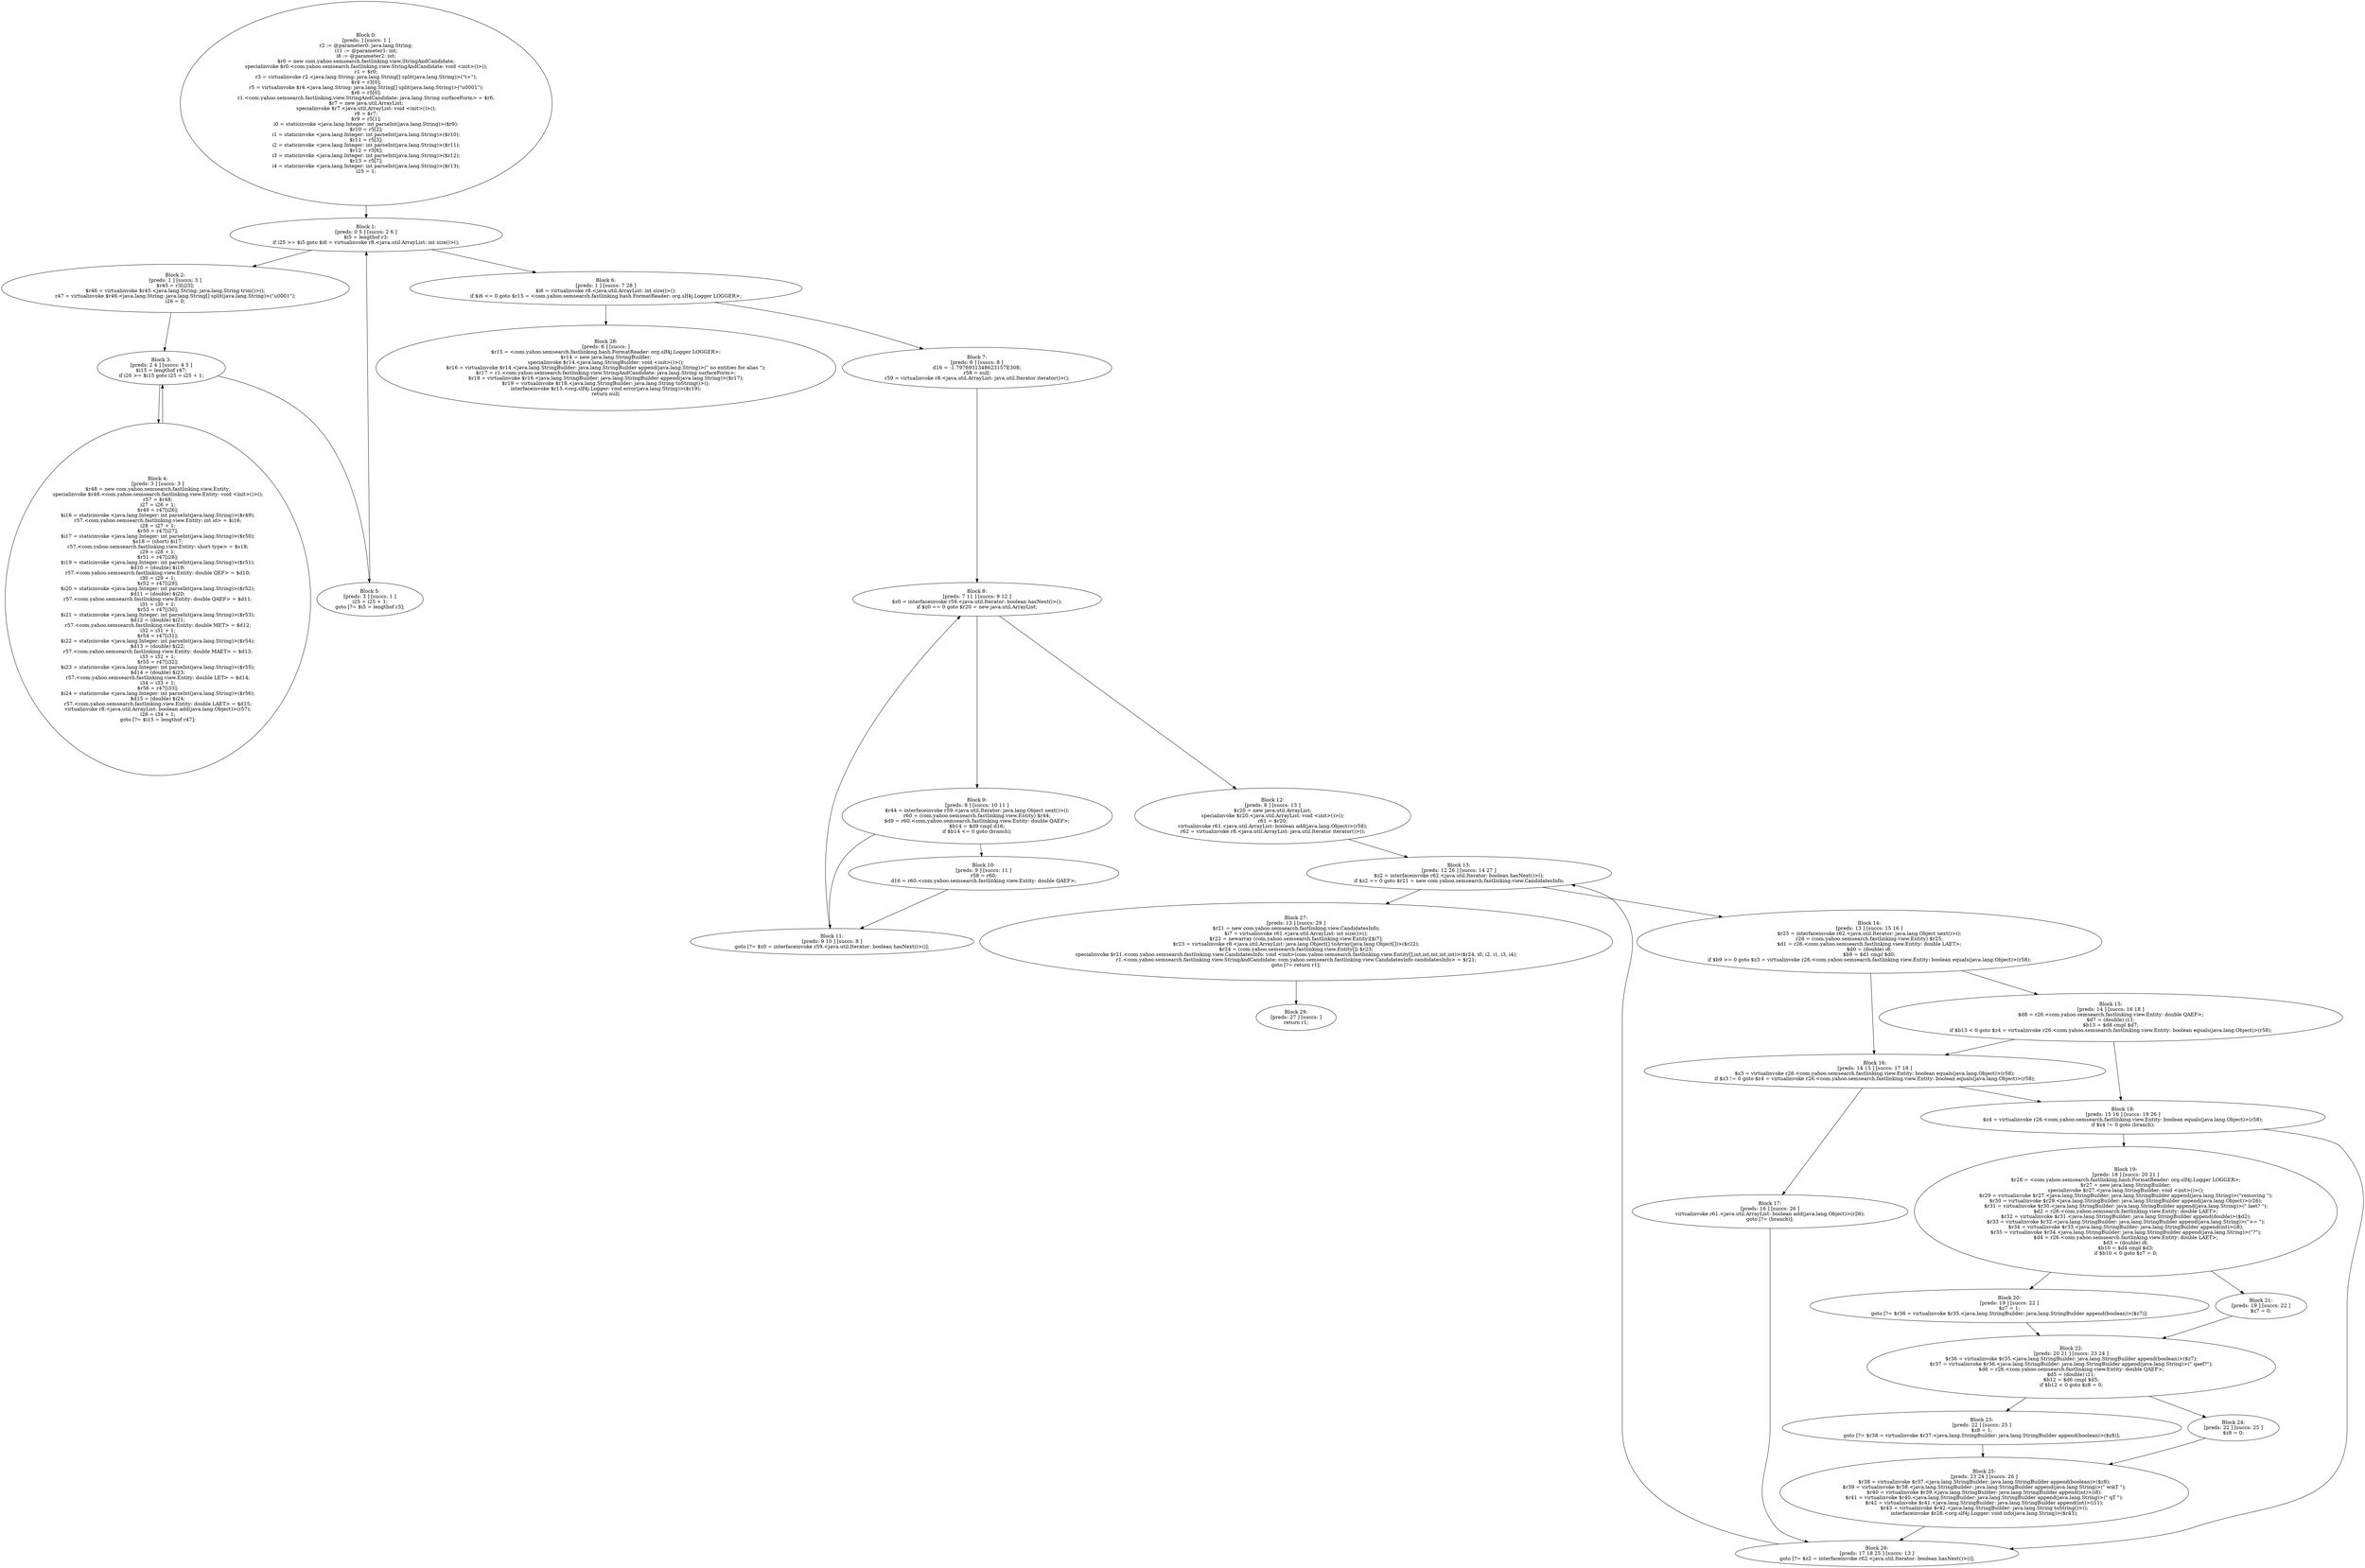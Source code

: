 digraph "unitGraph" {
    "Block 0:
[preds: ] [succs: 1 ]
r2 := @parameter0: java.lang.String;
i11 := @parameter1: int;
i8 := @parameter2: int;
$r0 = new com.yahoo.semsearch.fastlinking.view.StringAndCandidate;
specialinvoke $r0.<com.yahoo.semsearch.fastlinking.view.StringAndCandidate: void <init>()>();
r1 = $r0;
r3 = virtualinvoke r2.<java.lang.String: java.lang.String[] split(java.lang.String)>(\"\t+\");
$r4 = r3[0];
r5 = virtualinvoke $r4.<java.lang.String: java.lang.String[] split(java.lang.String)>(\"\u0001\");
$r6 = r5[0];
r1.<com.yahoo.semsearch.fastlinking.view.StringAndCandidate: java.lang.String surfaceForm> = $r6;
$r7 = new java.util.ArrayList;
specialinvoke $r7.<java.util.ArrayList: void <init>()>();
r8 = $r7;
$r9 = r5[1];
i0 = staticinvoke <java.lang.Integer: int parseInt(java.lang.String)>($r9);
$r10 = r5[2];
i1 = staticinvoke <java.lang.Integer: int parseInt(java.lang.String)>($r10);
$r11 = r5[3];
i2 = staticinvoke <java.lang.Integer: int parseInt(java.lang.String)>($r11);
$r12 = r5[6];
i3 = staticinvoke <java.lang.Integer: int parseInt(java.lang.String)>($r12);
$r13 = r5[7];
i4 = staticinvoke <java.lang.Integer: int parseInt(java.lang.String)>($r13);
i25 = 1;
"
    "Block 1:
[preds: 0 5 ] [succs: 2 6 ]
$i5 = lengthof r3;
if i25 >= $i5 goto $i6 = virtualinvoke r8.<java.util.ArrayList: int size()>();
"
    "Block 2:
[preds: 1 ] [succs: 3 ]
$r45 = r3[i25];
$r46 = virtualinvoke $r45.<java.lang.String: java.lang.String trim()>();
r47 = virtualinvoke $r46.<java.lang.String: java.lang.String[] split(java.lang.String)>(\"\u0001\");
i26 = 0;
"
    "Block 3:
[preds: 2 4 ] [succs: 4 5 ]
$i15 = lengthof r47;
if i26 >= $i15 goto i25 = i25 + 1;
"
    "Block 4:
[preds: 3 ] [succs: 3 ]
$r48 = new com.yahoo.semsearch.fastlinking.view.Entity;
specialinvoke $r48.<com.yahoo.semsearch.fastlinking.view.Entity: void <init>()>();
r57 = $r48;
i27 = i26 + 1;
$r49 = r47[i26];
$i16 = staticinvoke <java.lang.Integer: int parseInt(java.lang.String)>($r49);
r57.<com.yahoo.semsearch.fastlinking.view.Entity: int id> = $i16;
i28 = i27 + 1;
$r50 = r47[i27];
$i17 = staticinvoke <java.lang.Integer: int parseInt(java.lang.String)>($r50);
$s18 = (short) $i17;
r57.<com.yahoo.semsearch.fastlinking.view.Entity: short type> = $s18;
i29 = i28 + 1;
$r51 = r47[i28];
$i19 = staticinvoke <java.lang.Integer: int parseInt(java.lang.String)>($r51);
$d10 = (double) $i19;
r57.<com.yahoo.semsearch.fastlinking.view.Entity: double QEF> = $d10;
i30 = i29 + 1;
$r52 = r47[i29];
$i20 = staticinvoke <java.lang.Integer: int parseInt(java.lang.String)>($r52);
$d11 = (double) $i20;
r57.<com.yahoo.semsearch.fastlinking.view.Entity: double QAEF> = $d11;
i31 = i30 + 1;
$r53 = r47[i30];
$i21 = staticinvoke <java.lang.Integer: int parseInt(java.lang.String)>($r53);
$d12 = (double) $i21;
r57.<com.yahoo.semsearch.fastlinking.view.Entity: double MET> = $d12;
i32 = i31 + 1;
$r54 = r47[i31];
$i22 = staticinvoke <java.lang.Integer: int parseInt(java.lang.String)>($r54);
$d13 = (double) $i22;
r57.<com.yahoo.semsearch.fastlinking.view.Entity: double MAET> = $d13;
i33 = i32 + 1;
$r55 = r47[i32];
$i23 = staticinvoke <java.lang.Integer: int parseInt(java.lang.String)>($r55);
$d14 = (double) $i23;
r57.<com.yahoo.semsearch.fastlinking.view.Entity: double LET> = $d14;
i34 = i33 + 1;
$r56 = r47[i33];
$i24 = staticinvoke <java.lang.Integer: int parseInt(java.lang.String)>($r56);
$d15 = (double) $i24;
r57.<com.yahoo.semsearch.fastlinking.view.Entity: double LAET> = $d15;
virtualinvoke r8.<java.util.ArrayList: boolean add(java.lang.Object)>(r57);
i26 = i34 + 1;
goto [?= $i15 = lengthof r47];
"
    "Block 5:
[preds: 3 ] [succs: 1 ]
i25 = i25 + 1;
goto [?= $i5 = lengthof r3];
"
    "Block 6:
[preds: 1 ] [succs: 7 28 ]
$i6 = virtualinvoke r8.<java.util.ArrayList: int size()>();
if $i6 <= 0 goto $r15 = <com.yahoo.semsearch.fastlinking.hash.FormatReader: org.slf4j.Logger LOGGER>;
"
    "Block 7:
[preds: 6 ] [succs: 8 ]
d16 = -1.7976931348623157E308;
r58 = null;
r59 = virtualinvoke r8.<java.util.ArrayList: java.util.Iterator iterator()>();
"
    "Block 8:
[preds: 7 11 ] [succs: 9 12 ]
$z0 = interfaceinvoke r59.<java.util.Iterator: boolean hasNext()>();
if $z0 == 0 goto $r20 = new java.util.ArrayList;
"
    "Block 9:
[preds: 8 ] [succs: 10 11 ]
$r44 = interfaceinvoke r59.<java.util.Iterator: java.lang.Object next()>();
r60 = (com.yahoo.semsearch.fastlinking.view.Entity) $r44;
$d9 = r60.<com.yahoo.semsearch.fastlinking.view.Entity: double QAEF>;
$b14 = $d9 cmpl d16;
if $b14 <= 0 goto (branch);
"
    "Block 10:
[preds: 9 ] [succs: 11 ]
r58 = r60;
d16 = r60.<com.yahoo.semsearch.fastlinking.view.Entity: double QAEF>;
"
    "Block 11:
[preds: 9 10 ] [succs: 8 ]
goto [?= $z0 = interfaceinvoke r59.<java.util.Iterator: boolean hasNext()>()];
"
    "Block 12:
[preds: 8 ] [succs: 13 ]
$r20 = new java.util.ArrayList;
specialinvoke $r20.<java.util.ArrayList: void <init>()>();
r61 = $r20;
virtualinvoke r61.<java.util.ArrayList: boolean add(java.lang.Object)>(r58);
r62 = virtualinvoke r8.<java.util.ArrayList: java.util.Iterator iterator()>();
"
    "Block 13:
[preds: 12 26 ] [succs: 14 27 ]
$z2 = interfaceinvoke r62.<java.util.Iterator: boolean hasNext()>();
if $z2 == 0 goto $r21 = new com.yahoo.semsearch.fastlinking.view.CandidatesInfo;
"
    "Block 14:
[preds: 13 ] [succs: 15 16 ]
$r25 = interfaceinvoke r62.<java.util.Iterator: java.lang.Object next()>();
r26 = (com.yahoo.semsearch.fastlinking.view.Entity) $r25;
$d1 = r26.<com.yahoo.semsearch.fastlinking.view.Entity: double LAET>;
$d0 = (double) i8;
$b9 = $d1 cmpl $d0;
if $b9 >= 0 goto $z3 = virtualinvoke r26.<com.yahoo.semsearch.fastlinking.view.Entity: boolean equals(java.lang.Object)>(r58);
"
    "Block 15:
[preds: 14 ] [succs: 16 18 ]
$d8 = r26.<com.yahoo.semsearch.fastlinking.view.Entity: double QAEF>;
$d7 = (double) i11;
$b13 = $d8 cmpl $d7;
if $b13 < 0 goto $z4 = virtualinvoke r26.<com.yahoo.semsearch.fastlinking.view.Entity: boolean equals(java.lang.Object)>(r58);
"
    "Block 16:
[preds: 14 15 ] [succs: 17 18 ]
$z3 = virtualinvoke r26.<com.yahoo.semsearch.fastlinking.view.Entity: boolean equals(java.lang.Object)>(r58);
if $z3 != 0 goto $z4 = virtualinvoke r26.<com.yahoo.semsearch.fastlinking.view.Entity: boolean equals(java.lang.Object)>(r58);
"
    "Block 17:
[preds: 16 ] [succs: 26 ]
virtualinvoke r61.<java.util.ArrayList: boolean add(java.lang.Object)>(r26);
goto [?= (branch)];
"
    "Block 18:
[preds: 15 16 ] [succs: 19 26 ]
$z4 = virtualinvoke r26.<com.yahoo.semsearch.fastlinking.view.Entity: boolean equals(java.lang.Object)>(r58);
if $z4 != 0 goto (branch);
"
    "Block 19:
[preds: 18 ] [succs: 20 21 ]
$r28 = <com.yahoo.semsearch.fastlinking.hash.FormatReader: org.slf4j.Logger LOGGER>;
$r27 = new java.lang.StringBuilder;
specialinvoke $r27.<java.lang.StringBuilder: void <init>()>();
$r29 = virtualinvoke $r27.<java.lang.StringBuilder: java.lang.StringBuilder append(java.lang.String)>(\"removing \");
$r30 = virtualinvoke $r29.<java.lang.StringBuilder: java.lang.StringBuilder append(java.lang.Object)>(r26);
$r31 = virtualinvoke $r30.<java.lang.StringBuilder: java.lang.StringBuilder append(java.lang.String)>(\" laet? \");
$d2 = r26.<com.yahoo.semsearch.fastlinking.view.Entity: double LAET>;
$r32 = virtualinvoke $r31.<java.lang.StringBuilder: java.lang.StringBuilder append(double)>($d2);
$r33 = virtualinvoke $r32.<java.lang.StringBuilder: java.lang.StringBuilder append(java.lang.String)>(\">= \");
$r34 = virtualinvoke $r33.<java.lang.StringBuilder: java.lang.StringBuilder append(int)>(i8);
$r35 = virtualinvoke $r34.<java.lang.StringBuilder: java.lang.StringBuilder append(java.lang.String)>(\"?\");
$d4 = r26.<com.yahoo.semsearch.fastlinking.view.Entity: double LAET>;
$d3 = (double) i8;
$b10 = $d4 cmpl $d3;
if $b10 < 0 goto $z7 = 0;
"
    "Block 20:
[preds: 19 ] [succs: 22 ]
$z7 = 1;
goto [?= $r36 = virtualinvoke $r35.<java.lang.StringBuilder: java.lang.StringBuilder append(boolean)>($z7)];
"
    "Block 21:
[preds: 19 ] [succs: 22 ]
$z7 = 0;
"
    "Block 22:
[preds: 20 21 ] [succs: 23 24 ]
$r36 = virtualinvoke $r35.<java.lang.StringBuilder: java.lang.StringBuilder append(boolean)>($z7);
$r37 = virtualinvoke $r36.<java.lang.StringBuilder: java.lang.StringBuilder append(java.lang.String)>(\" qaef?\");
$d6 = r26.<com.yahoo.semsearch.fastlinking.view.Entity: double QAEF>;
$d5 = (double) i11;
$b12 = $d6 cmpl $d5;
if $b12 < 0 goto $z8 = 0;
"
    "Block 23:
[preds: 22 ] [succs: 25 ]
$z8 = 1;
goto [?= $r38 = virtualinvoke $r37.<java.lang.StringBuilder: java.lang.StringBuilder append(boolean)>($z8)];
"
    "Block 24:
[preds: 22 ] [succs: 25 ]
$z8 = 0;
"
    "Block 25:
[preds: 23 24 ] [succs: 26 ]
$r38 = virtualinvoke $r37.<java.lang.StringBuilder: java.lang.StringBuilder append(boolean)>($z8);
$r39 = virtualinvoke $r38.<java.lang.StringBuilder: java.lang.StringBuilder append(java.lang.String)>(\" wikT \");
$r40 = virtualinvoke $r39.<java.lang.StringBuilder: java.lang.StringBuilder append(int)>(i8);
$r41 = virtualinvoke $r40.<java.lang.StringBuilder: java.lang.StringBuilder append(java.lang.String)>(\" qT \");
$r42 = virtualinvoke $r41.<java.lang.StringBuilder: java.lang.StringBuilder append(int)>(i11);
$r43 = virtualinvoke $r42.<java.lang.StringBuilder: java.lang.String toString()>();
interfaceinvoke $r28.<org.slf4j.Logger: void info(java.lang.String)>($r43);
"
    "Block 26:
[preds: 17 18 25 ] [succs: 13 ]
goto [?= $z2 = interfaceinvoke r62.<java.util.Iterator: boolean hasNext()>()];
"
    "Block 27:
[preds: 13 ] [succs: 29 ]
$r21 = new com.yahoo.semsearch.fastlinking.view.CandidatesInfo;
$i7 = virtualinvoke r61.<java.util.ArrayList: int size()>();
$r22 = newarray (com.yahoo.semsearch.fastlinking.view.Entity)[$i7];
$r23 = virtualinvoke r8.<java.util.ArrayList: java.lang.Object[] toArray(java.lang.Object[])>($r22);
$r24 = (com.yahoo.semsearch.fastlinking.view.Entity[]) $r23;
specialinvoke $r21.<com.yahoo.semsearch.fastlinking.view.CandidatesInfo: void <init>(com.yahoo.semsearch.fastlinking.view.Entity[],int,int,int,int,int)>($r24, i0, i2, i1, i3, i4);
r1.<com.yahoo.semsearch.fastlinking.view.StringAndCandidate: com.yahoo.semsearch.fastlinking.view.CandidatesInfo candidatesInfo> = $r21;
goto [?= return r1];
"
    "Block 28:
[preds: 6 ] [succs: ]
$r15 = <com.yahoo.semsearch.fastlinking.hash.FormatReader: org.slf4j.Logger LOGGER>;
$r14 = new java.lang.StringBuilder;
specialinvoke $r14.<java.lang.StringBuilder: void <init>()>();
$r16 = virtualinvoke $r14.<java.lang.StringBuilder: java.lang.StringBuilder append(java.lang.String)>(\" no entities for alias \");
$r17 = r1.<com.yahoo.semsearch.fastlinking.view.StringAndCandidate: java.lang.String surfaceForm>;
$r18 = virtualinvoke $r16.<java.lang.StringBuilder: java.lang.StringBuilder append(java.lang.String)>($r17);
$r19 = virtualinvoke $r18.<java.lang.StringBuilder: java.lang.String toString()>();
interfaceinvoke $r15.<org.slf4j.Logger: void error(java.lang.String)>($r19);
return null;
"
    "Block 29:
[preds: 27 ] [succs: ]
return r1;
"
    "Block 0:
[preds: ] [succs: 1 ]
r2 := @parameter0: java.lang.String;
i11 := @parameter1: int;
i8 := @parameter2: int;
$r0 = new com.yahoo.semsearch.fastlinking.view.StringAndCandidate;
specialinvoke $r0.<com.yahoo.semsearch.fastlinking.view.StringAndCandidate: void <init>()>();
r1 = $r0;
r3 = virtualinvoke r2.<java.lang.String: java.lang.String[] split(java.lang.String)>(\"\t+\");
$r4 = r3[0];
r5 = virtualinvoke $r4.<java.lang.String: java.lang.String[] split(java.lang.String)>(\"\u0001\");
$r6 = r5[0];
r1.<com.yahoo.semsearch.fastlinking.view.StringAndCandidate: java.lang.String surfaceForm> = $r6;
$r7 = new java.util.ArrayList;
specialinvoke $r7.<java.util.ArrayList: void <init>()>();
r8 = $r7;
$r9 = r5[1];
i0 = staticinvoke <java.lang.Integer: int parseInt(java.lang.String)>($r9);
$r10 = r5[2];
i1 = staticinvoke <java.lang.Integer: int parseInt(java.lang.String)>($r10);
$r11 = r5[3];
i2 = staticinvoke <java.lang.Integer: int parseInt(java.lang.String)>($r11);
$r12 = r5[6];
i3 = staticinvoke <java.lang.Integer: int parseInt(java.lang.String)>($r12);
$r13 = r5[7];
i4 = staticinvoke <java.lang.Integer: int parseInt(java.lang.String)>($r13);
i25 = 1;
"->"Block 1:
[preds: 0 5 ] [succs: 2 6 ]
$i5 = lengthof r3;
if i25 >= $i5 goto $i6 = virtualinvoke r8.<java.util.ArrayList: int size()>();
";
    "Block 1:
[preds: 0 5 ] [succs: 2 6 ]
$i5 = lengthof r3;
if i25 >= $i5 goto $i6 = virtualinvoke r8.<java.util.ArrayList: int size()>();
"->"Block 2:
[preds: 1 ] [succs: 3 ]
$r45 = r3[i25];
$r46 = virtualinvoke $r45.<java.lang.String: java.lang.String trim()>();
r47 = virtualinvoke $r46.<java.lang.String: java.lang.String[] split(java.lang.String)>(\"\u0001\");
i26 = 0;
";
    "Block 1:
[preds: 0 5 ] [succs: 2 6 ]
$i5 = lengthof r3;
if i25 >= $i5 goto $i6 = virtualinvoke r8.<java.util.ArrayList: int size()>();
"->"Block 6:
[preds: 1 ] [succs: 7 28 ]
$i6 = virtualinvoke r8.<java.util.ArrayList: int size()>();
if $i6 <= 0 goto $r15 = <com.yahoo.semsearch.fastlinking.hash.FormatReader: org.slf4j.Logger LOGGER>;
";
    "Block 2:
[preds: 1 ] [succs: 3 ]
$r45 = r3[i25];
$r46 = virtualinvoke $r45.<java.lang.String: java.lang.String trim()>();
r47 = virtualinvoke $r46.<java.lang.String: java.lang.String[] split(java.lang.String)>(\"\u0001\");
i26 = 0;
"->"Block 3:
[preds: 2 4 ] [succs: 4 5 ]
$i15 = lengthof r47;
if i26 >= $i15 goto i25 = i25 + 1;
";
    "Block 3:
[preds: 2 4 ] [succs: 4 5 ]
$i15 = lengthof r47;
if i26 >= $i15 goto i25 = i25 + 1;
"->"Block 4:
[preds: 3 ] [succs: 3 ]
$r48 = new com.yahoo.semsearch.fastlinking.view.Entity;
specialinvoke $r48.<com.yahoo.semsearch.fastlinking.view.Entity: void <init>()>();
r57 = $r48;
i27 = i26 + 1;
$r49 = r47[i26];
$i16 = staticinvoke <java.lang.Integer: int parseInt(java.lang.String)>($r49);
r57.<com.yahoo.semsearch.fastlinking.view.Entity: int id> = $i16;
i28 = i27 + 1;
$r50 = r47[i27];
$i17 = staticinvoke <java.lang.Integer: int parseInt(java.lang.String)>($r50);
$s18 = (short) $i17;
r57.<com.yahoo.semsearch.fastlinking.view.Entity: short type> = $s18;
i29 = i28 + 1;
$r51 = r47[i28];
$i19 = staticinvoke <java.lang.Integer: int parseInt(java.lang.String)>($r51);
$d10 = (double) $i19;
r57.<com.yahoo.semsearch.fastlinking.view.Entity: double QEF> = $d10;
i30 = i29 + 1;
$r52 = r47[i29];
$i20 = staticinvoke <java.lang.Integer: int parseInt(java.lang.String)>($r52);
$d11 = (double) $i20;
r57.<com.yahoo.semsearch.fastlinking.view.Entity: double QAEF> = $d11;
i31 = i30 + 1;
$r53 = r47[i30];
$i21 = staticinvoke <java.lang.Integer: int parseInt(java.lang.String)>($r53);
$d12 = (double) $i21;
r57.<com.yahoo.semsearch.fastlinking.view.Entity: double MET> = $d12;
i32 = i31 + 1;
$r54 = r47[i31];
$i22 = staticinvoke <java.lang.Integer: int parseInt(java.lang.String)>($r54);
$d13 = (double) $i22;
r57.<com.yahoo.semsearch.fastlinking.view.Entity: double MAET> = $d13;
i33 = i32 + 1;
$r55 = r47[i32];
$i23 = staticinvoke <java.lang.Integer: int parseInt(java.lang.String)>($r55);
$d14 = (double) $i23;
r57.<com.yahoo.semsearch.fastlinking.view.Entity: double LET> = $d14;
i34 = i33 + 1;
$r56 = r47[i33];
$i24 = staticinvoke <java.lang.Integer: int parseInt(java.lang.String)>($r56);
$d15 = (double) $i24;
r57.<com.yahoo.semsearch.fastlinking.view.Entity: double LAET> = $d15;
virtualinvoke r8.<java.util.ArrayList: boolean add(java.lang.Object)>(r57);
i26 = i34 + 1;
goto [?= $i15 = lengthof r47];
";
    "Block 3:
[preds: 2 4 ] [succs: 4 5 ]
$i15 = lengthof r47;
if i26 >= $i15 goto i25 = i25 + 1;
"->"Block 5:
[preds: 3 ] [succs: 1 ]
i25 = i25 + 1;
goto [?= $i5 = lengthof r3];
";
    "Block 4:
[preds: 3 ] [succs: 3 ]
$r48 = new com.yahoo.semsearch.fastlinking.view.Entity;
specialinvoke $r48.<com.yahoo.semsearch.fastlinking.view.Entity: void <init>()>();
r57 = $r48;
i27 = i26 + 1;
$r49 = r47[i26];
$i16 = staticinvoke <java.lang.Integer: int parseInt(java.lang.String)>($r49);
r57.<com.yahoo.semsearch.fastlinking.view.Entity: int id> = $i16;
i28 = i27 + 1;
$r50 = r47[i27];
$i17 = staticinvoke <java.lang.Integer: int parseInt(java.lang.String)>($r50);
$s18 = (short) $i17;
r57.<com.yahoo.semsearch.fastlinking.view.Entity: short type> = $s18;
i29 = i28 + 1;
$r51 = r47[i28];
$i19 = staticinvoke <java.lang.Integer: int parseInt(java.lang.String)>($r51);
$d10 = (double) $i19;
r57.<com.yahoo.semsearch.fastlinking.view.Entity: double QEF> = $d10;
i30 = i29 + 1;
$r52 = r47[i29];
$i20 = staticinvoke <java.lang.Integer: int parseInt(java.lang.String)>($r52);
$d11 = (double) $i20;
r57.<com.yahoo.semsearch.fastlinking.view.Entity: double QAEF> = $d11;
i31 = i30 + 1;
$r53 = r47[i30];
$i21 = staticinvoke <java.lang.Integer: int parseInt(java.lang.String)>($r53);
$d12 = (double) $i21;
r57.<com.yahoo.semsearch.fastlinking.view.Entity: double MET> = $d12;
i32 = i31 + 1;
$r54 = r47[i31];
$i22 = staticinvoke <java.lang.Integer: int parseInt(java.lang.String)>($r54);
$d13 = (double) $i22;
r57.<com.yahoo.semsearch.fastlinking.view.Entity: double MAET> = $d13;
i33 = i32 + 1;
$r55 = r47[i32];
$i23 = staticinvoke <java.lang.Integer: int parseInt(java.lang.String)>($r55);
$d14 = (double) $i23;
r57.<com.yahoo.semsearch.fastlinking.view.Entity: double LET> = $d14;
i34 = i33 + 1;
$r56 = r47[i33];
$i24 = staticinvoke <java.lang.Integer: int parseInt(java.lang.String)>($r56);
$d15 = (double) $i24;
r57.<com.yahoo.semsearch.fastlinking.view.Entity: double LAET> = $d15;
virtualinvoke r8.<java.util.ArrayList: boolean add(java.lang.Object)>(r57);
i26 = i34 + 1;
goto [?= $i15 = lengthof r47];
"->"Block 3:
[preds: 2 4 ] [succs: 4 5 ]
$i15 = lengthof r47;
if i26 >= $i15 goto i25 = i25 + 1;
";
    "Block 5:
[preds: 3 ] [succs: 1 ]
i25 = i25 + 1;
goto [?= $i5 = lengthof r3];
"->"Block 1:
[preds: 0 5 ] [succs: 2 6 ]
$i5 = lengthof r3;
if i25 >= $i5 goto $i6 = virtualinvoke r8.<java.util.ArrayList: int size()>();
";
    "Block 6:
[preds: 1 ] [succs: 7 28 ]
$i6 = virtualinvoke r8.<java.util.ArrayList: int size()>();
if $i6 <= 0 goto $r15 = <com.yahoo.semsearch.fastlinking.hash.FormatReader: org.slf4j.Logger LOGGER>;
"->"Block 7:
[preds: 6 ] [succs: 8 ]
d16 = -1.7976931348623157E308;
r58 = null;
r59 = virtualinvoke r8.<java.util.ArrayList: java.util.Iterator iterator()>();
";
    "Block 6:
[preds: 1 ] [succs: 7 28 ]
$i6 = virtualinvoke r8.<java.util.ArrayList: int size()>();
if $i6 <= 0 goto $r15 = <com.yahoo.semsearch.fastlinking.hash.FormatReader: org.slf4j.Logger LOGGER>;
"->"Block 28:
[preds: 6 ] [succs: ]
$r15 = <com.yahoo.semsearch.fastlinking.hash.FormatReader: org.slf4j.Logger LOGGER>;
$r14 = new java.lang.StringBuilder;
specialinvoke $r14.<java.lang.StringBuilder: void <init>()>();
$r16 = virtualinvoke $r14.<java.lang.StringBuilder: java.lang.StringBuilder append(java.lang.String)>(\" no entities for alias \");
$r17 = r1.<com.yahoo.semsearch.fastlinking.view.StringAndCandidate: java.lang.String surfaceForm>;
$r18 = virtualinvoke $r16.<java.lang.StringBuilder: java.lang.StringBuilder append(java.lang.String)>($r17);
$r19 = virtualinvoke $r18.<java.lang.StringBuilder: java.lang.String toString()>();
interfaceinvoke $r15.<org.slf4j.Logger: void error(java.lang.String)>($r19);
return null;
";
    "Block 7:
[preds: 6 ] [succs: 8 ]
d16 = -1.7976931348623157E308;
r58 = null;
r59 = virtualinvoke r8.<java.util.ArrayList: java.util.Iterator iterator()>();
"->"Block 8:
[preds: 7 11 ] [succs: 9 12 ]
$z0 = interfaceinvoke r59.<java.util.Iterator: boolean hasNext()>();
if $z0 == 0 goto $r20 = new java.util.ArrayList;
";
    "Block 8:
[preds: 7 11 ] [succs: 9 12 ]
$z0 = interfaceinvoke r59.<java.util.Iterator: boolean hasNext()>();
if $z0 == 0 goto $r20 = new java.util.ArrayList;
"->"Block 9:
[preds: 8 ] [succs: 10 11 ]
$r44 = interfaceinvoke r59.<java.util.Iterator: java.lang.Object next()>();
r60 = (com.yahoo.semsearch.fastlinking.view.Entity) $r44;
$d9 = r60.<com.yahoo.semsearch.fastlinking.view.Entity: double QAEF>;
$b14 = $d9 cmpl d16;
if $b14 <= 0 goto (branch);
";
    "Block 8:
[preds: 7 11 ] [succs: 9 12 ]
$z0 = interfaceinvoke r59.<java.util.Iterator: boolean hasNext()>();
if $z0 == 0 goto $r20 = new java.util.ArrayList;
"->"Block 12:
[preds: 8 ] [succs: 13 ]
$r20 = new java.util.ArrayList;
specialinvoke $r20.<java.util.ArrayList: void <init>()>();
r61 = $r20;
virtualinvoke r61.<java.util.ArrayList: boolean add(java.lang.Object)>(r58);
r62 = virtualinvoke r8.<java.util.ArrayList: java.util.Iterator iterator()>();
";
    "Block 9:
[preds: 8 ] [succs: 10 11 ]
$r44 = interfaceinvoke r59.<java.util.Iterator: java.lang.Object next()>();
r60 = (com.yahoo.semsearch.fastlinking.view.Entity) $r44;
$d9 = r60.<com.yahoo.semsearch.fastlinking.view.Entity: double QAEF>;
$b14 = $d9 cmpl d16;
if $b14 <= 0 goto (branch);
"->"Block 10:
[preds: 9 ] [succs: 11 ]
r58 = r60;
d16 = r60.<com.yahoo.semsearch.fastlinking.view.Entity: double QAEF>;
";
    "Block 9:
[preds: 8 ] [succs: 10 11 ]
$r44 = interfaceinvoke r59.<java.util.Iterator: java.lang.Object next()>();
r60 = (com.yahoo.semsearch.fastlinking.view.Entity) $r44;
$d9 = r60.<com.yahoo.semsearch.fastlinking.view.Entity: double QAEF>;
$b14 = $d9 cmpl d16;
if $b14 <= 0 goto (branch);
"->"Block 11:
[preds: 9 10 ] [succs: 8 ]
goto [?= $z0 = interfaceinvoke r59.<java.util.Iterator: boolean hasNext()>()];
";
    "Block 10:
[preds: 9 ] [succs: 11 ]
r58 = r60;
d16 = r60.<com.yahoo.semsearch.fastlinking.view.Entity: double QAEF>;
"->"Block 11:
[preds: 9 10 ] [succs: 8 ]
goto [?= $z0 = interfaceinvoke r59.<java.util.Iterator: boolean hasNext()>()];
";
    "Block 11:
[preds: 9 10 ] [succs: 8 ]
goto [?= $z0 = interfaceinvoke r59.<java.util.Iterator: boolean hasNext()>()];
"->"Block 8:
[preds: 7 11 ] [succs: 9 12 ]
$z0 = interfaceinvoke r59.<java.util.Iterator: boolean hasNext()>();
if $z0 == 0 goto $r20 = new java.util.ArrayList;
";
    "Block 12:
[preds: 8 ] [succs: 13 ]
$r20 = new java.util.ArrayList;
specialinvoke $r20.<java.util.ArrayList: void <init>()>();
r61 = $r20;
virtualinvoke r61.<java.util.ArrayList: boolean add(java.lang.Object)>(r58);
r62 = virtualinvoke r8.<java.util.ArrayList: java.util.Iterator iterator()>();
"->"Block 13:
[preds: 12 26 ] [succs: 14 27 ]
$z2 = interfaceinvoke r62.<java.util.Iterator: boolean hasNext()>();
if $z2 == 0 goto $r21 = new com.yahoo.semsearch.fastlinking.view.CandidatesInfo;
";
    "Block 13:
[preds: 12 26 ] [succs: 14 27 ]
$z2 = interfaceinvoke r62.<java.util.Iterator: boolean hasNext()>();
if $z2 == 0 goto $r21 = new com.yahoo.semsearch.fastlinking.view.CandidatesInfo;
"->"Block 14:
[preds: 13 ] [succs: 15 16 ]
$r25 = interfaceinvoke r62.<java.util.Iterator: java.lang.Object next()>();
r26 = (com.yahoo.semsearch.fastlinking.view.Entity) $r25;
$d1 = r26.<com.yahoo.semsearch.fastlinking.view.Entity: double LAET>;
$d0 = (double) i8;
$b9 = $d1 cmpl $d0;
if $b9 >= 0 goto $z3 = virtualinvoke r26.<com.yahoo.semsearch.fastlinking.view.Entity: boolean equals(java.lang.Object)>(r58);
";
    "Block 13:
[preds: 12 26 ] [succs: 14 27 ]
$z2 = interfaceinvoke r62.<java.util.Iterator: boolean hasNext()>();
if $z2 == 0 goto $r21 = new com.yahoo.semsearch.fastlinking.view.CandidatesInfo;
"->"Block 27:
[preds: 13 ] [succs: 29 ]
$r21 = new com.yahoo.semsearch.fastlinking.view.CandidatesInfo;
$i7 = virtualinvoke r61.<java.util.ArrayList: int size()>();
$r22 = newarray (com.yahoo.semsearch.fastlinking.view.Entity)[$i7];
$r23 = virtualinvoke r8.<java.util.ArrayList: java.lang.Object[] toArray(java.lang.Object[])>($r22);
$r24 = (com.yahoo.semsearch.fastlinking.view.Entity[]) $r23;
specialinvoke $r21.<com.yahoo.semsearch.fastlinking.view.CandidatesInfo: void <init>(com.yahoo.semsearch.fastlinking.view.Entity[],int,int,int,int,int)>($r24, i0, i2, i1, i3, i4);
r1.<com.yahoo.semsearch.fastlinking.view.StringAndCandidate: com.yahoo.semsearch.fastlinking.view.CandidatesInfo candidatesInfo> = $r21;
goto [?= return r1];
";
    "Block 14:
[preds: 13 ] [succs: 15 16 ]
$r25 = interfaceinvoke r62.<java.util.Iterator: java.lang.Object next()>();
r26 = (com.yahoo.semsearch.fastlinking.view.Entity) $r25;
$d1 = r26.<com.yahoo.semsearch.fastlinking.view.Entity: double LAET>;
$d0 = (double) i8;
$b9 = $d1 cmpl $d0;
if $b9 >= 0 goto $z3 = virtualinvoke r26.<com.yahoo.semsearch.fastlinking.view.Entity: boolean equals(java.lang.Object)>(r58);
"->"Block 15:
[preds: 14 ] [succs: 16 18 ]
$d8 = r26.<com.yahoo.semsearch.fastlinking.view.Entity: double QAEF>;
$d7 = (double) i11;
$b13 = $d8 cmpl $d7;
if $b13 < 0 goto $z4 = virtualinvoke r26.<com.yahoo.semsearch.fastlinking.view.Entity: boolean equals(java.lang.Object)>(r58);
";
    "Block 14:
[preds: 13 ] [succs: 15 16 ]
$r25 = interfaceinvoke r62.<java.util.Iterator: java.lang.Object next()>();
r26 = (com.yahoo.semsearch.fastlinking.view.Entity) $r25;
$d1 = r26.<com.yahoo.semsearch.fastlinking.view.Entity: double LAET>;
$d0 = (double) i8;
$b9 = $d1 cmpl $d0;
if $b9 >= 0 goto $z3 = virtualinvoke r26.<com.yahoo.semsearch.fastlinking.view.Entity: boolean equals(java.lang.Object)>(r58);
"->"Block 16:
[preds: 14 15 ] [succs: 17 18 ]
$z3 = virtualinvoke r26.<com.yahoo.semsearch.fastlinking.view.Entity: boolean equals(java.lang.Object)>(r58);
if $z3 != 0 goto $z4 = virtualinvoke r26.<com.yahoo.semsearch.fastlinking.view.Entity: boolean equals(java.lang.Object)>(r58);
";
    "Block 15:
[preds: 14 ] [succs: 16 18 ]
$d8 = r26.<com.yahoo.semsearch.fastlinking.view.Entity: double QAEF>;
$d7 = (double) i11;
$b13 = $d8 cmpl $d7;
if $b13 < 0 goto $z4 = virtualinvoke r26.<com.yahoo.semsearch.fastlinking.view.Entity: boolean equals(java.lang.Object)>(r58);
"->"Block 16:
[preds: 14 15 ] [succs: 17 18 ]
$z3 = virtualinvoke r26.<com.yahoo.semsearch.fastlinking.view.Entity: boolean equals(java.lang.Object)>(r58);
if $z3 != 0 goto $z4 = virtualinvoke r26.<com.yahoo.semsearch.fastlinking.view.Entity: boolean equals(java.lang.Object)>(r58);
";
    "Block 15:
[preds: 14 ] [succs: 16 18 ]
$d8 = r26.<com.yahoo.semsearch.fastlinking.view.Entity: double QAEF>;
$d7 = (double) i11;
$b13 = $d8 cmpl $d7;
if $b13 < 0 goto $z4 = virtualinvoke r26.<com.yahoo.semsearch.fastlinking.view.Entity: boolean equals(java.lang.Object)>(r58);
"->"Block 18:
[preds: 15 16 ] [succs: 19 26 ]
$z4 = virtualinvoke r26.<com.yahoo.semsearch.fastlinking.view.Entity: boolean equals(java.lang.Object)>(r58);
if $z4 != 0 goto (branch);
";
    "Block 16:
[preds: 14 15 ] [succs: 17 18 ]
$z3 = virtualinvoke r26.<com.yahoo.semsearch.fastlinking.view.Entity: boolean equals(java.lang.Object)>(r58);
if $z3 != 0 goto $z4 = virtualinvoke r26.<com.yahoo.semsearch.fastlinking.view.Entity: boolean equals(java.lang.Object)>(r58);
"->"Block 17:
[preds: 16 ] [succs: 26 ]
virtualinvoke r61.<java.util.ArrayList: boolean add(java.lang.Object)>(r26);
goto [?= (branch)];
";
    "Block 16:
[preds: 14 15 ] [succs: 17 18 ]
$z3 = virtualinvoke r26.<com.yahoo.semsearch.fastlinking.view.Entity: boolean equals(java.lang.Object)>(r58);
if $z3 != 0 goto $z4 = virtualinvoke r26.<com.yahoo.semsearch.fastlinking.view.Entity: boolean equals(java.lang.Object)>(r58);
"->"Block 18:
[preds: 15 16 ] [succs: 19 26 ]
$z4 = virtualinvoke r26.<com.yahoo.semsearch.fastlinking.view.Entity: boolean equals(java.lang.Object)>(r58);
if $z4 != 0 goto (branch);
";
    "Block 17:
[preds: 16 ] [succs: 26 ]
virtualinvoke r61.<java.util.ArrayList: boolean add(java.lang.Object)>(r26);
goto [?= (branch)];
"->"Block 26:
[preds: 17 18 25 ] [succs: 13 ]
goto [?= $z2 = interfaceinvoke r62.<java.util.Iterator: boolean hasNext()>()];
";
    "Block 18:
[preds: 15 16 ] [succs: 19 26 ]
$z4 = virtualinvoke r26.<com.yahoo.semsearch.fastlinking.view.Entity: boolean equals(java.lang.Object)>(r58);
if $z4 != 0 goto (branch);
"->"Block 19:
[preds: 18 ] [succs: 20 21 ]
$r28 = <com.yahoo.semsearch.fastlinking.hash.FormatReader: org.slf4j.Logger LOGGER>;
$r27 = new java.lang.StringBuilder;
specialinvoke $r27.<java.lang.StringBuilder: void <init>()>();
$r29 = virtualinvoke $r27.<java.lang.StringBuilder: java.lang.StringBuilder append(java.lang.String)>(\"removing \");
$r30 = virtualinvoke $r29.<java.lang.StringBuilder: java.lang.StringBuilder append(java.lang.Object)>(r26);
$r31 = virtualinvoke $r30.<java.lang.StringBuilder: java.lang.StringBuilder append(java.lang.String)>(\" laet? \");
$d2 = r26.<com.yahoo.semsearch.fastlinking.view.Entity: double LAET>;
$r32 = virtualinvoke $r31.<java.lang.StringBuilder: java.lang.StringBuilder append(double)>($d2);
$r33 = virtualinvoke $r32.<java.lang.StringBuilder: java.lang.StringBuilder append(java.lang.String)>(\">= \");
$r34 = virtualinvoke $r33.<java.lang.StringBuilder: java.lang.StringBuilder append(int)>(i8);
$r35 = virtualinvoke $r34.<java.lang.StringBuilder: java.lang.StringBuilder append(java.lang.String)>(\"?\");
$d4 = r26.<com.yahoo.semsearch.fastlinking.view.Entity: double LAET>;
$d3 = (double) i8;
$b10 = $d4 cmpl $d3;
if $b10 < 0 goto $z7 = 0;
";
    "Block 18:
[preds: 15 16 ] [succs: 19 26 ]
$z4 = virtualinvoke r26.<com.yahoo.semsearch.fastlinking.view.Entity: boolean equals(java.lang.Object)>(r58);
if $z4 != 0 goto (branch);
"->"Block 26:
[preds: 17 18 25 ] [succs: 13 ]
goto [?= $z2 = interfaceinvoke r62.<java.util.Iterator: boolean hasNext()>()];
";
    "Block 19:
[preds: 18 ] [succs: 20 21 ]
$r28 = <com.yahoo.semsearch.fastlinking.hash.FormatReader: org.slf4j.Logger LOGGER>;
$r27 = new java.lang.StringBuilder;
specialinvoke $r27.<java.lang.StringBuilder: void <init>()>();
$r29 = virtualinvoke $r27.<java.lang.StringBuilder: java.lang.StringBuilder append(java.lang.String)>(\"removing \");
$r30 = virtualinvoke $r29.<java.lang.StringBuilder: java.lang.StringBuilder append(java.lang.Object)>(r26);
$r31 = virtualinvoke $r30.<java.lang.StringBuilder: java.lang.StringBuilder append(java.lang.String)>(\" laet? \");
$d2 = r26.<com.yahoo.semsearch.fastlinking.view.Entity: double LAET>;
$r32 = virtualinvoke $r31.<java.lang.StringBuilder: java.lang.StringBuilder append(double)>($d2);
$r33 = virtualinvoke $r32.<java.lang.StringBuilder: java.lang.StringBuilder append(java.lang.String)>(\">= \");
$r34 = virtualinvoke $r33.<java.lang.StringBuilder: java.lang.StringBuilder append(int)>(i8);
$r35 = virtualinvoke $r34.<java.lang.StringBuilder: java.lang.StringBuilder append(java.lang.String)>(\"?\");
$d4 = r26.<com.yahoo.semsearch.fastlinking.view.Entity: double LAET>;
$d3 = (double) i8;
$b10 = $d4 cmpl $d3;
if $b10 < 0 goto $z7 = 0;
"->"Block 20:
[preds: 19 ] [succs: 22 ]
$z7 = 1;
goto [?= $r36 = virtualinvoke $r35.<java.lang.StringBuilder: java.lang.StringBuilder append(boolean)>($z7)];
";
    "Block 19:
[preds: 18 ] [succs: 20 21 ]
$r28 = <com.yahoo.semsearch.fastlinking.hash.FormatReader: org.slf4j.Logger LOGGER>;
$r27 = new java.lang.StringBuilder;
specialinvoke $r27.<java.lang.StringBuilder: void <init>()>();
$r29 = virtualinvoke $r27.<java.lang.StringBuilder: java.lang.StringBuilder append(java.lang.String)>(\"removing \");
$r30 = virtualinvoke $r29.<java.lang.StringBuilder: java.lang.StringBuilder append(java.lang.Object)>(r26);
$r31 = virtualinvoke $r30.<java.lang.StringBuilder: java.lang.StringBuilder append(java.lang.String)>(\" laet? \");
$d2 = r26.<com.yahoo.semsearch.fastlinking.view.Entity: double LAET>;
$r32 = virtualinvoke $r31.<java.lang.StringBuilder: java.lang.StringBuilder append(double)>($d2);
$r33 = virtualinvoke $r32.<java.lang.StringBuilder: java.lang.StringBuilder append(java.lang.String)>(\">= \");
$r34 = virtualinvoke $r33.<java.lang.StringBuilder: java.lang.StringBuilder append(int)>(i8);
$r35 = virtualinvoke $r34.<java.lang.StringBuilder: java.lang.StringBuilder append(java.lang.String)>(\"?\");
$d4 = r26.<com.yahoo.semsearch.fastlinking.view.Entity: double LAET>;
$d3 = (double) i8;
$b10 = $d4 cmpl $d3;
if $b10 < 0 goto $z7 = 0;
"->"Block 21:
[preds: 19 ] [succs: 22 ]
$z7 = 0;
";
    "Block 20:
[preds: 19 ] [succs: 22 ]
$z7 = 1;
goto [?= $r36 = virtualinvoke $r35.<java.lang.StringBuilder: java.lang.StringBuilder append(boolean)>($z7)];
"->"Block 22:
[preds: 20 21 ] [succs: 23 24 ]
$r36 = virtualinvoke $r35.<java.lang.StringBuilder: java.lang.StringBuilder append(boolean)>($z7);
$r37 = virtualinvoke $r36.<java.lang.StringBuilder: java.lang.StringBuilder append(java.lang.String)>(\" qaef?\");
$d6 = r26.<com.yahoo.semsearch.fastlinking.view.Entity: double QAEF>;
$d5 = (double) i11;
$b12 = $d6 cmpl $d5;
if $b12 < 0 goto $z8 = 0;
";
    "Block 21:
[preds: 19 ] [succs: 22 ]
$z7 = 0;
"->"Block 22:
[preds: 20 21 ] [succs: 23 24 ]
$r36 = virtualinvoke $r35.<java.lang.StringBuilder: java.lang.StringBuilder append(boolean)>($z7);
$r37 = virtualinvoke $r36.<java.lang.StringBuilder: java.lang.StringBuilder append(java.lang.String)>(\" qaef?\");
$d6 = r26.<com.yahoo.semsearch.fastlinking.view.Entity: double QAEF>;
$d5 = (double) i11;
$b12 = $d6 cmpl $d5;
if $b12 < 0 goto $z8 = 0;
";
    "Block 22:
[preds: 20 21 ] [succs: 23 24 ]
$r36 = virtualinvoke $r35.<java.lang.StringBuilder: java.lang.StringBuilder append(boolean)>($z7);
$r37 = virtualinvoke $r36.<java.lang.StringBuilder: java.lang.StringBuilder append(java.lang.String)>(\" qaef?\");
$d6 = r26.<com.yahoo.semsearch.fastlinking.view.Entity: double QAEF>;
$d5 = (double) i11;
$b12 = $d6 cmpl $d5;
if $b12 < 0 goto $z8 = 0;
"->"Block 23:
[preds: 22 ] [succs: 25 ]
$z8 = 1;
goto [?= $r38 = virtualinvoke $r37.<java.lang.StringBuilder: java.lang.StringBuilder append(boolean)>($z8)];
";
    "Block 22:
[preds: 20 21 ] [succs: 23 24 ]
$r36 = virtualinvoke $r35.<java.lang.StringBuilder: java.lang.StringBuilder append(boolean)>($z7);
$r37 = virtualinvoke $r36.<java.lang.StringBuilder: java.lang.StringBuilder append(java.lang.String)>(\" qaef?\");
$d6 = r26.<com.yahoo.semsearch.fastlinking.view.Entity: double QAEF>;
$d5 = (double) i11;
$b12 = $d6 cmpl $d5;
if $b12 < 0 goto $z8 = 0;
"->"Block 24:
[preds: 22 ] [succs: 25 ]
$z8 = 0;
";
    "Block 23:
[preds: 22 ] [succs: 25 ]
$z8 = 1;
goto [?= $r38 = virtualinvoke $r37.<java.lang.StringBuilder: java.lang.StringBuilder append(boolean)>($z8)];
"->"Block 25:
[preds: 23 24 ] [succs: 26 ]
$r38 = virtualinvoke $r37.<java.lang.StringBuilder: java.lang.StringBuilder append(boolean)>($z8);
$r39 = virtualinvoke $r38.<java.lang.StringBuilder: java.lang.StringBuilder append(java.lang.String)>(\" wikT \");
$r40 = virtualinvoke $r39.<java.lang.StringBuilder: java.lang.StringBuilder append(int)>(i8);
$r41 = virtualinvoke $r40.<java.lang.StringBuilder: java.lang.StringBuilder append(java.lang.String)>(\" qT \");
$r42 = virtualinvoke $r41.<java.lang.StringBuilder: java.lang.StringBuilder append(int)>(i11);
$r43 = virtualinvoke $r42.<java.lang.StringBuilder: java.lang.String toString()>();
interfaceinvoke $r28.<org.slf4j.Logger: void info(java.lang.String)>($r43);
";
    "Block 24:
[preds: 22 ] [succs: 25 ]
$z8 = 0;
"->"Block 25:
[preds: 23 24 ] [succs: 26 ]
$r38 = virtualinvoke $r37.<java.lang.StringBuilder: java.lang.StringBuilder append(boolean)>($z8);
$r39 = virtualinvoke $r38.<java.lang.StringBuilder: java.lang.StringBuilder append(java.lang.String)>(\" wikT \");
$r40 = virtualinvoke $r39.<java.lang.StringBuilder: java.lang.StringBuilder append(int)>(i8);
$r41 = virtualinvoke $r40.<java.lang.StringBuilder: java.lang.StringBuilder append(java.lang.String)>(\" qT \");
$r42 = virtualinvoke $r41.<java.lang.StringBuilder: java.lang.StringBuilder append(int)>(i11);
$r43 = virtualinvoke $r42.<java.lang.StringBuilder: java.lang.String toString()>();
interfaceinvoke $r28.<org.slf4j.Logger: void info(java.lang.String)>($r43);
";
    "Block 25:
[preds: 23 24 ] [succs: 26 ]
$r38 = virtualinvoke $r37.<java.lang.StringBuilder: java.lang.StringBuilder append(boolean)>($z8);
$r39 = virtualinvoke $r38.<java.lang.StringBuilder: java.lang.StringBuilder append(java.lang.String)>(\" wikT \");
$r40 = virtualinvoke $r39.<java.lang.StringBuilder: java.lang.StringBuilder append(int)>(i8);
$r41 = virtualinvoke $r40.<java.lang.StringBuilder: java.lang.StringBuilder append(java.lang.String)>(\" qT \");
$r42 = virtualinvoke $r41.<java.lang.StringBuilder: java.lang.StringBuilder append(int)>(i11);
$r43 = virtualinvoke $r42.<java.lang.StringBuilder: java.lang.String toString()>();
interfaceinvoke $r28.<org.slf4j.Logger: void info(java.lang.String)>($r43);
"->"Block 26:
[preds: 17 18 25 ] [succs: 13 ]
goto [?= $z2 = interfaceinvoke r62.<java.util.Iterator: boolean hasNext()>()];
";
    "Block 26:
[preds: 17 18 25 ] [succs: 13 ]
goto [?= $z2 = interfaceinvoke r62.<java.util.Iterator: boolean hasNext()>()];
"->"Block 13:
[preds: 12 26 ] [succs: 14 27 ]
$z2 = interfaceinvoke r62.<java.util.Iterator: boolean hasNext()>();
if $z2 == 0 goto $r21 = new com.yahoo.semsearch.fastlinking.view.CandidatesInfo;
";
    "Block 27:
[preds: 13 ] [succs: 29 ]
$r21 = new com.yahoo.semsearch.fastlinking.view.CandidatesInfo;
$i7 = virtualinvoke r61.<java.util.ArrayList: int size()>();
$r22 = newarray (com.yahoo.semsearch.fastlinking.view.Entity)[$i7];
$r23 = virtualinvoke r8.<java.util.ArrayList: java.lang.Object[] toArray(java.lang.Object[])>($r22);
$r24 = (com.yahoo.semsearch.fastlinking.view.Entity[]) $r23;
specialinvoke $r21.<com.yahoo.semsearch.fastlinking.view.CandidatesInfo: void <init>(com.yahoo.semsearch.fastlinking.view.Entity[],int,int,int,int,int)>($r24, i0, i2, i1, i3, i4);
r1.<com.yahoo.semsearch.fastlinking.view.StringAndCandidate: com.yahoo.semsearch.fastlinking.view.CandidatesInfo candidatesInfo> = $r21;
goto [?= return r1];
"->"Block 29:
[preds: 27 ] [succs: ]
return r1;
";
}
